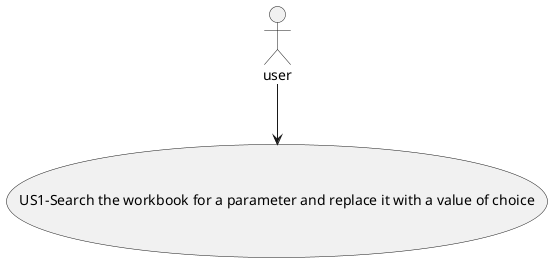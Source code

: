 @startuml
:user: --> (US1-Search the workbook for a parameter and replace it with a value of choice)
@enduml usecasediagram.png
